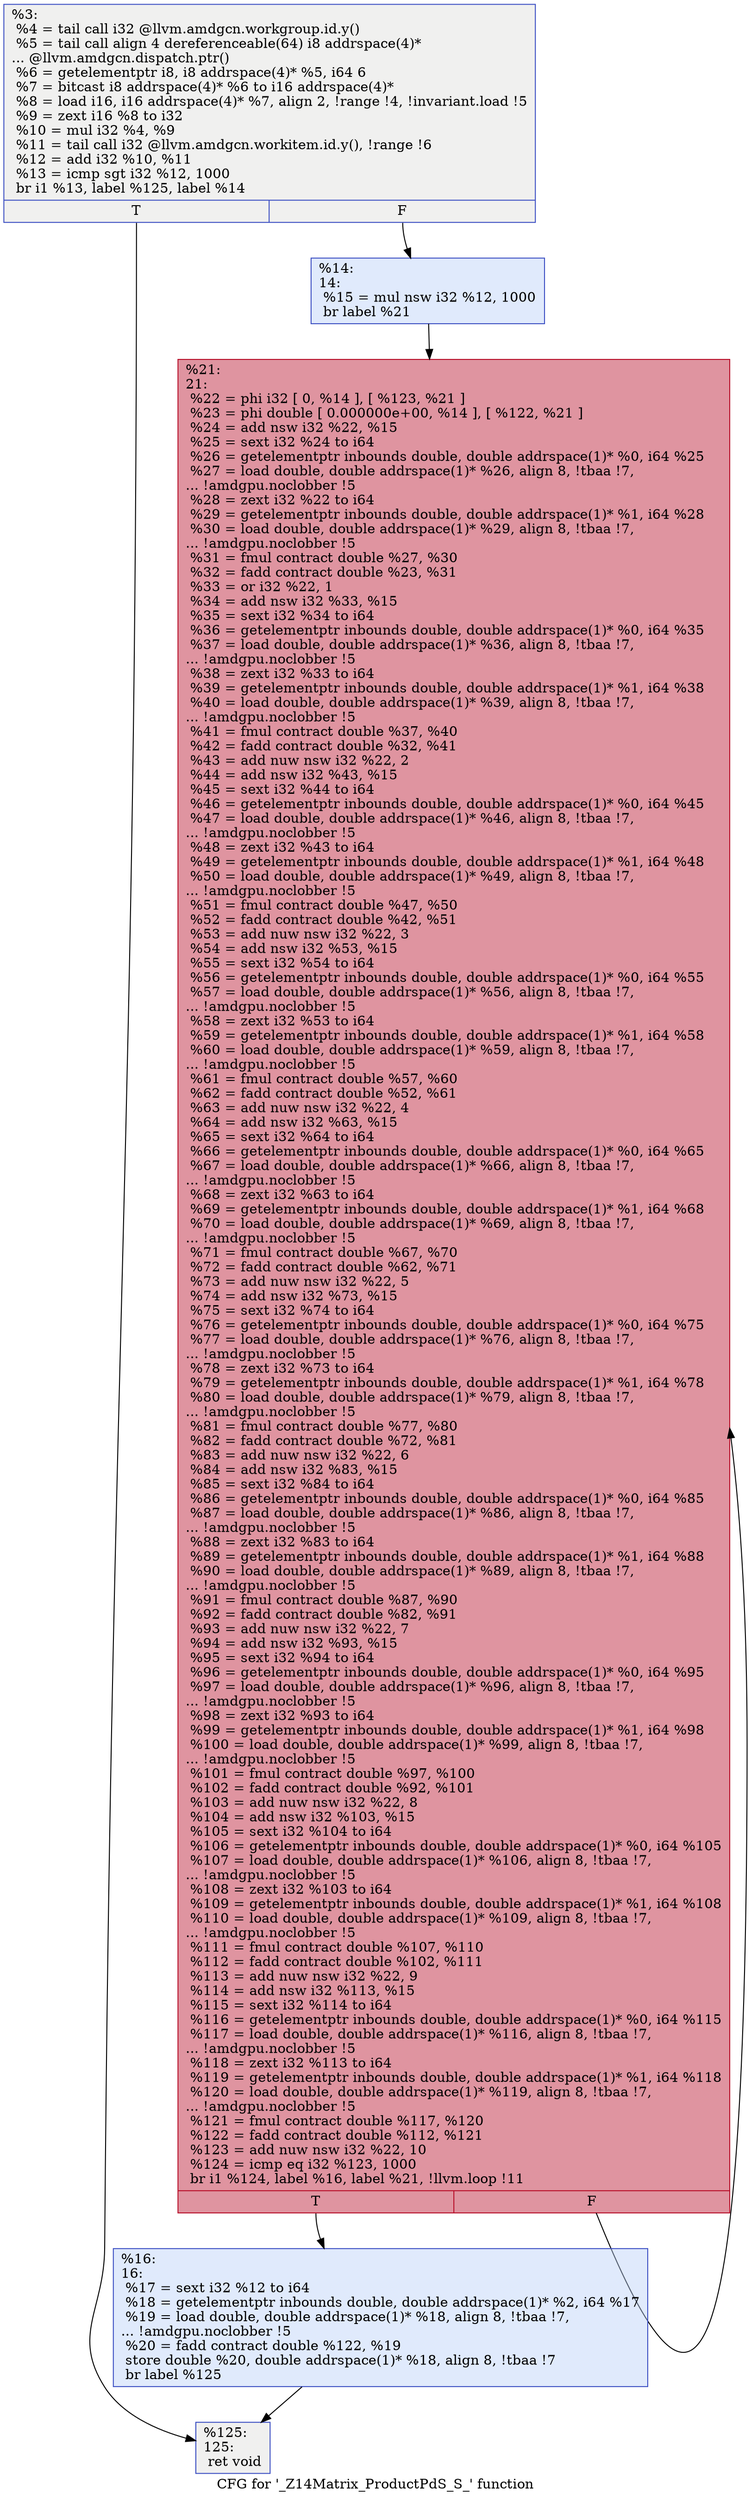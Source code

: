 digraph "CFG for '_Z14Matrix_ProductPdS_S_' function" {
	label="CFG for '_Z14Matrix_ProductPdS_S_' function";

	Node0x625c5a0 [shape=record,color="#3d50c3ff", style=filled, fillcolor="#dedcdb70",label="{%3:\l  %4 = tail call i32 @llvm.amdgcn.workgroup.id.y()\l  %5 = tail call align 4 dereferenceable(64) i8 addrspace(4)*\l... @llvm.amdgcn.dispatch.ptr()\l  %6 = getelementptr i8, i8 addrspace(4)* %5, i64 6\l  %7 = bitcast i8 addrspace(4)* %6 to i16 addrspace(4)*\l  %8 = load i16, i16 addrspace(4)* %7, align 2, !range !4, !invariant.load !5\l  %9 = zext i16 %8 to i32\l  %10 = mul i32 %4, %9\l  %11 = tail call i32 @llvm.amdgcn.workitem.id.y(), !range !6\l  %12 = add i32 %10, %11\l  %13 = icmp sgt i32 %12, 1000\l  br i1 %13, label %125, label %14\l|{<s0>T|<s1>F}}"];
	Node0x625c5a0:s0 -> Node0x625e4a0;
	Node0x625c5a0:s1 -> Node0x625e530;
	Node0x625e530 [shape=record,color="#3d50c3ff", style=filled, fillcolor="#b9d0f970",label="{%14:\l14:                                               \l  %15 = mul nsw i32 %12, 1000\l  br label %21\l}"];
	Node0x625e530 -> Node0x625e700;
	Node0x625e7c0 [shape=record,color="#3d50c3ff", style=filled, fillcolor="#b9d0f970",label="{%16:\l16:                                               \l  %17 = sext i32 %12 to i64\l  %18 = getelementptr inbounds double, double addrspace(1)* %2, i64 %17\l  %19 = load double, double addrspace(1)* %18, align 8, !tbaa !7,\l... !amdgpu.noclobber !5\l  %20 = fadd contract double %122, %19\l  store double %20, double addrspace(1)* %18, align 8, !tbaa !7\l  br label %125\l}"];
	Node0x625e7c0 -> Node0x625e4a0;
	Node0x625e700 [shape=record,color="#b70d28ff", style=filled, fillcolor="#b70d2870",label="{%21:\l21:                                               \l  %22 = phi i32 [ 0, %14 ], [ %123, %21 ]\l  %23 = phi double [ 0.000000e+00, %14 ], [ %122, %21 ]\l  %24 = add nsw i32 %22, %15\l  %25 = sext i32 %24 to i64\l  %26 = getelementptr inbounds double, double addrspace(1)* %0, i64 %25\l  %27 = load double, double addrspace(1)* %26, align 8, !tbaa !7,\l... !amdgpu.noclobber !5\l  %28 = zext i32 %22 to i64\l  %29 = getelementptr inbounds double, double addrspace(1)* %1, i64 %28\l  %30 = load double, double addrspace(1)* %29, align 8, !tbaa !7,\l... !amdgpu.noclobber !5\l  %31 = fmul contract double %27, %30\l  %32 = fadd contract double %23, %31\l  %33 = or i32 %22, 1\l  %34 = add nsw i32 %33, %15\l  %35 = sext i32 %34 to i64\l  %36 = getelementptr inbounds double, double addrspace(1)* %0, i64 %35\l  %37 = load double, double addrspace(1)* %36, align 8, !tbaa !7,\l... !amdgpu.noclobber !5\l  %38 = zext i32 %33 to i64\l  %39 = getelementptr inbounds double, double addrspace(1)* %1, i64 %38\l  %40 = load double, double addrspace(1)* %39, align 8, !tbaa !7,\l... !amdgpu.noclobber !5\l  %41 = fmul contract double %37, %40\l  %42 = fadd contract double %32, %41\l  %43 = add nuw nsw i32 %22, 2\l  %44 = add nsw i32 %43, %15\l  %45 = sext i32 %44 to i64\l  %46 = getelementptr inbounds double, double addrspace(1)* %0, i64 %45\l  %47 = load double, double addrspace(1)* %46, align 8, !tbaa !7,\l... !amdgpu.noclobber !5\l  %48 = zext i32 %43 to i64\l  %49 = getelementptr inbounds double, double addrspace(1)* %1, i64 %48\l  %50 = load double, double addrspace(1)* %49, align 8, !tbaa !7,\l... !amdgpu.noclobber !5\l  %51 = fmul contract double %47, %50\l  %52 = fadd contract double %42, %51\l  %53 = add nuw nsw i32 %22, 3\l  %54 = add nsw i32 %53, %15\l  %55 = sext i32 %54 to i64\l  %56 = getelementptr inbounds double, double addrspace(1)* %0, i64 %55\l  %57 = load double, double addrspace(1)* %56, align 8, !tbaa !7,\l... !amdgpu.noclobber !5\l  %58 = zext i32 %53 to i64\l  %59 = getelementptr inbounds double, double addrspace(1)* %1, i64 %58\l  %60 = load double, double addrspace(1)* %59, align 8, !tbaa !7,\l... !amdgpu.noclobber !5\l  %61 = fmul contract double %57, %60\l  %62 = fadd contract double %52, %61\l  %63 = add nuw nsw i32 %22, 4\l  %64 = add nsw i32 %63, %15\l  %65 = sext i32 %64 to i64\l  %66 = getelementptr inbounds double, double addrspace(1)* %0, i64 %65\l  %67 = load double, double addrspace(1)* %66, align 8, !tbaa !7,\l... !amdgpu.noclobber !5\l  %68 = zext i32 %63 to i64\l  %69 = getelementptr inbounds double, double addrspace(1)* %1, i64 %68\l  %70 = load double, double addrspace(1)* %69, align 8, !tbaa !7,\l... !amdgpu.noclobber !5\l  %71 = fmul contract double %67, %70\l  %72 = fadd contract double %62, %71\l  %73 = add nuw nsw i32 %22, 5\l  %74 = add nsw i32 %73, %15\l  %75 = sext i32 %74 to i64\l  %76 = getelementptr inbounds double, double addrspace(1)* %0, i64 %75\l  %77 = load double, double addrspace(1)* %76, align 8, !tbaa !7,\l... !amdgpu.noclobber !5\l  %78 = zext i32 %73 to i64\l  %79 = getelementptr inbounds double, double addrspace(1)* %1, i64 %78\l  %80 = load double, double addrspace(1)* %79, align 8, !tbaa !7,\l... !amdgpu.noclobber !5\l  %81 = fmul contract double %77, %80\l  %82 = fadd contract double %72, %81\l  %83 = add nuw nsw i32 %22, 6\l  %84 = add nsw i32 %83, %15\l  %85 = sext i32 %84 to i64\l  %86 = getelementptr inbounds double, double addrspace(1)* %0, i64 %85\l  %87 = load double, double addrspace(1)* %86, align 8, !tbaa !7,\l... !amdgpu.noclobber !5\l  %88 = zext i32 %83 to i64\l  %89 = getelementptr inbounds double, double addrspace(1)* %1, i64 %88\l  %90 = load double, double addrspace(1)* %89, align 8, !tbaa !7,\l... !amdgpu.noclobber !5\l  %91 = fmul contract double %87, %90\l  %92 = fadd contract double %82, %91\l  %93 = add nuw nsw i32 %22, 7\l  %94 = add nsw i32 %93, %15\l  %95 = sext i32 %94 to i64\l  %96 = getelementptr inbounds double, double addrspace(1)* %0, i64 %95\l  %97 = load double, double addrspace(1)* %96, align 8, !tbaa !7,\l... !amdgpu.noclobber !5\l  %98 = zext i32 %93 to i64\l  %99 = getelementptr inbounds double, double addrspace(1)* %1, i64 %98\l  %100 = load double, double addrspace(1)* %99, align 8, !tbaa !7,\l... !amdgpu.noclobber !5\l  %101 = fmul contract double %97, %100\l  %102 = fadd contract double %92, %101\l  %103 = add nuw nsw i32 %22, 8\l  %104 = add nsw i32 %103, %15\l  %105 = sext i32 %104 to i64\l  %106 = getelementptr inbounds double, double addrspace(1)* %0, i64 %105\l  %107 = load double, double addrspace(1)* %106, align 8, !tbaa !7,\l... !amdgpu.noclobber !5\l  %108 = zext i32 %103 to i64\l  %109 = getelementptr inbounds double, double addrspace(1)* %1, i64 %108\l  %110 = load double, double addrspace(1)* %109, align 8, !tbaa !7,\l... !amdgpu.noclobber !5\l  %111 = fmul contract double %107, %110\l  %112 = fadd contract double %102, %111\l  %113 = add nuw nsw i32 %22, 9\l  %114 = add nsw i32 %113, %15\l  %115 = sext i32 %114 to i64\l  %116 = getelementptr inbounds double, double addrspace(1)* %0, i64 %115\l  %117 = load double, double addrspace(1)* %116, align 8, !tbaa !7,\l... !amdgpu.noclobber !5\l  %118 = zext i32 %113 to i64\l  %119 = getelementptr inbounds double, double addrspace(1)* %1, i64 %118\l  %120 = load double, double addrspace(1)* %119, align 8, !tbaa !7,\l... !amdgpu.noclobber !5\l  %121 = fmul contract double %117, %120\l  %122 = fadd contract double %112, %121\l  %123 = add nuw nsw i32 %22, 10\l  %124 = icmp eq i32 %123, 1000\l  br i1 %124, label %16, label %21, !llvm.loop !11\l|{<s0>T|<s1>F}}"];
	Node0x625e700:s0 -> Node0x625e7c0;
	Node0x625e700:s1 -> Node0x625e700;
	Node0x625e4a0 [shape=record,color="#3d50c3ff", style=filled, fillcolor="#dedcdb70",label="{%125:\l125:                                              \l  ret void\l}"];
}
